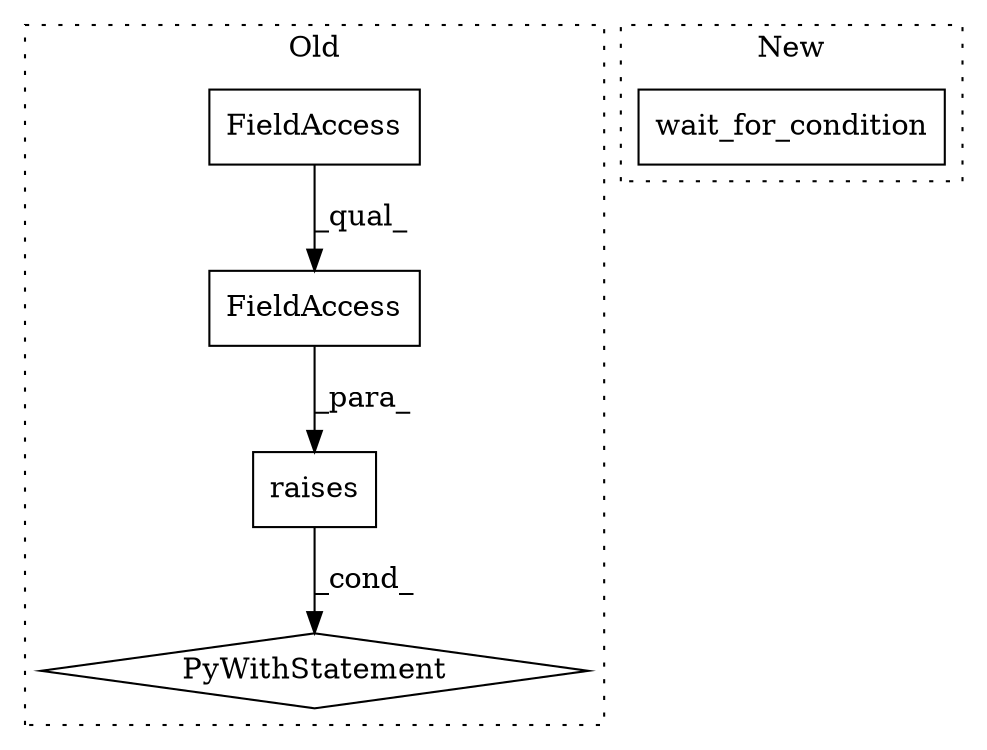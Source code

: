 digraph G {
subgraph cluster0 {
1 [label="raises" a="32" s="1237,1274" l="7,1" shape="box"];
3 [label="FieldAccess" a="22" s="1244" l="30" shape="box"];
4 [label="FieldAccess" a="22" s="1244" l="14" shape="box"];
5 [label="PyWithStatement" a="104" s="1220,1275" l="10,2" shape="diamond"];
label = "Old";
style="dotted";
}
subgraph cluster1 {
2 [label="wait_for_condition" a="32" s="1170,1250" l="19,1" shape="box"];
label = "New";
style="dotted";
}
1 -> 5 [label="_cond_"];
3 -> 1 [label="_para_"];
4 -> 3 [label="_qual_"];
}